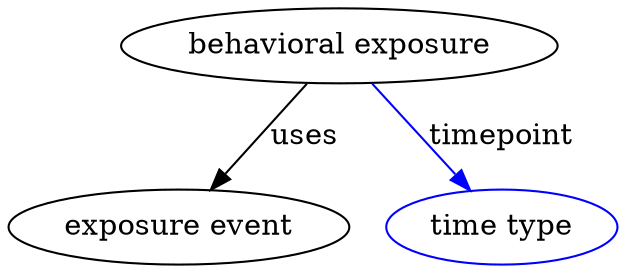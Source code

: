 digraph {
	graph [bb="0,0,233.89,123"];
	node [label="\N"];
	"behavioral exposure"	[height=0.5,
		label="behavioral exposure",
		pos="126.69,105",
		width=2.2748];
	"exposure event"	[height=0.5,
		pos="63.694,18",
		width=1.7693];
	"behavioral exposure" -> "exposure event"	[label=uses,
		lp="111.69,61.5",
		pos="e,76.115,35.758 114.25,87.207 105.1,74.866 92.522,57.894 82.2,43.967"];
	timepoint	[color=blue,
		height=0.5,
		label="time type",
		pos="189.69,18",
		width=1.2277];
	"behavioral exposure" -> timepoint	[color=blue,
		label=timepoint,
		lp="188.19,61.5",
		pos="e,177.49,35.469 139.14,87.207 148.35,74.786 161.03,57.673 171.39,43.697",
		style=solid];
}
